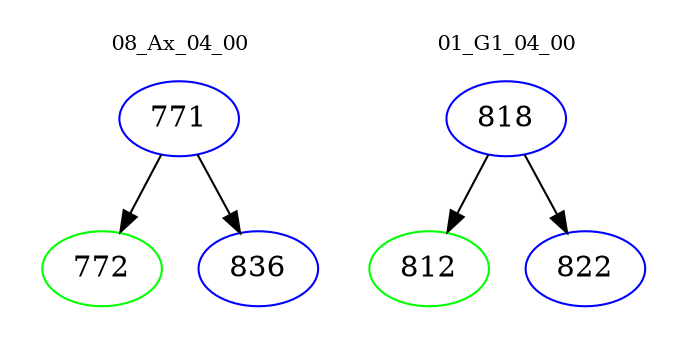 digraph{
subgraph cluster_0 {
color = white
label = "08_Ax_04_00";
fontsize=10;
T0_771 [label="771", color="blue"]
T0_771 -> T0_772 [color="black"]
T0_772 [label="772", color="green"]
T0_771 -> T0_836 [color="black"]
T0_836 [label="836", color="blue"]
}
subgraph cluster_1 {
color = white
label = "01_G1_04_00";
fontsize=10;
T1_818 [label="818", color="blue"]
T1_818 -> T1_812 [color="black"]
T1_812 [label="812", color="green"]
T1_818 -> T1_822 [color="black"]
T1_822 [label="822", color="blue"]
}
}
